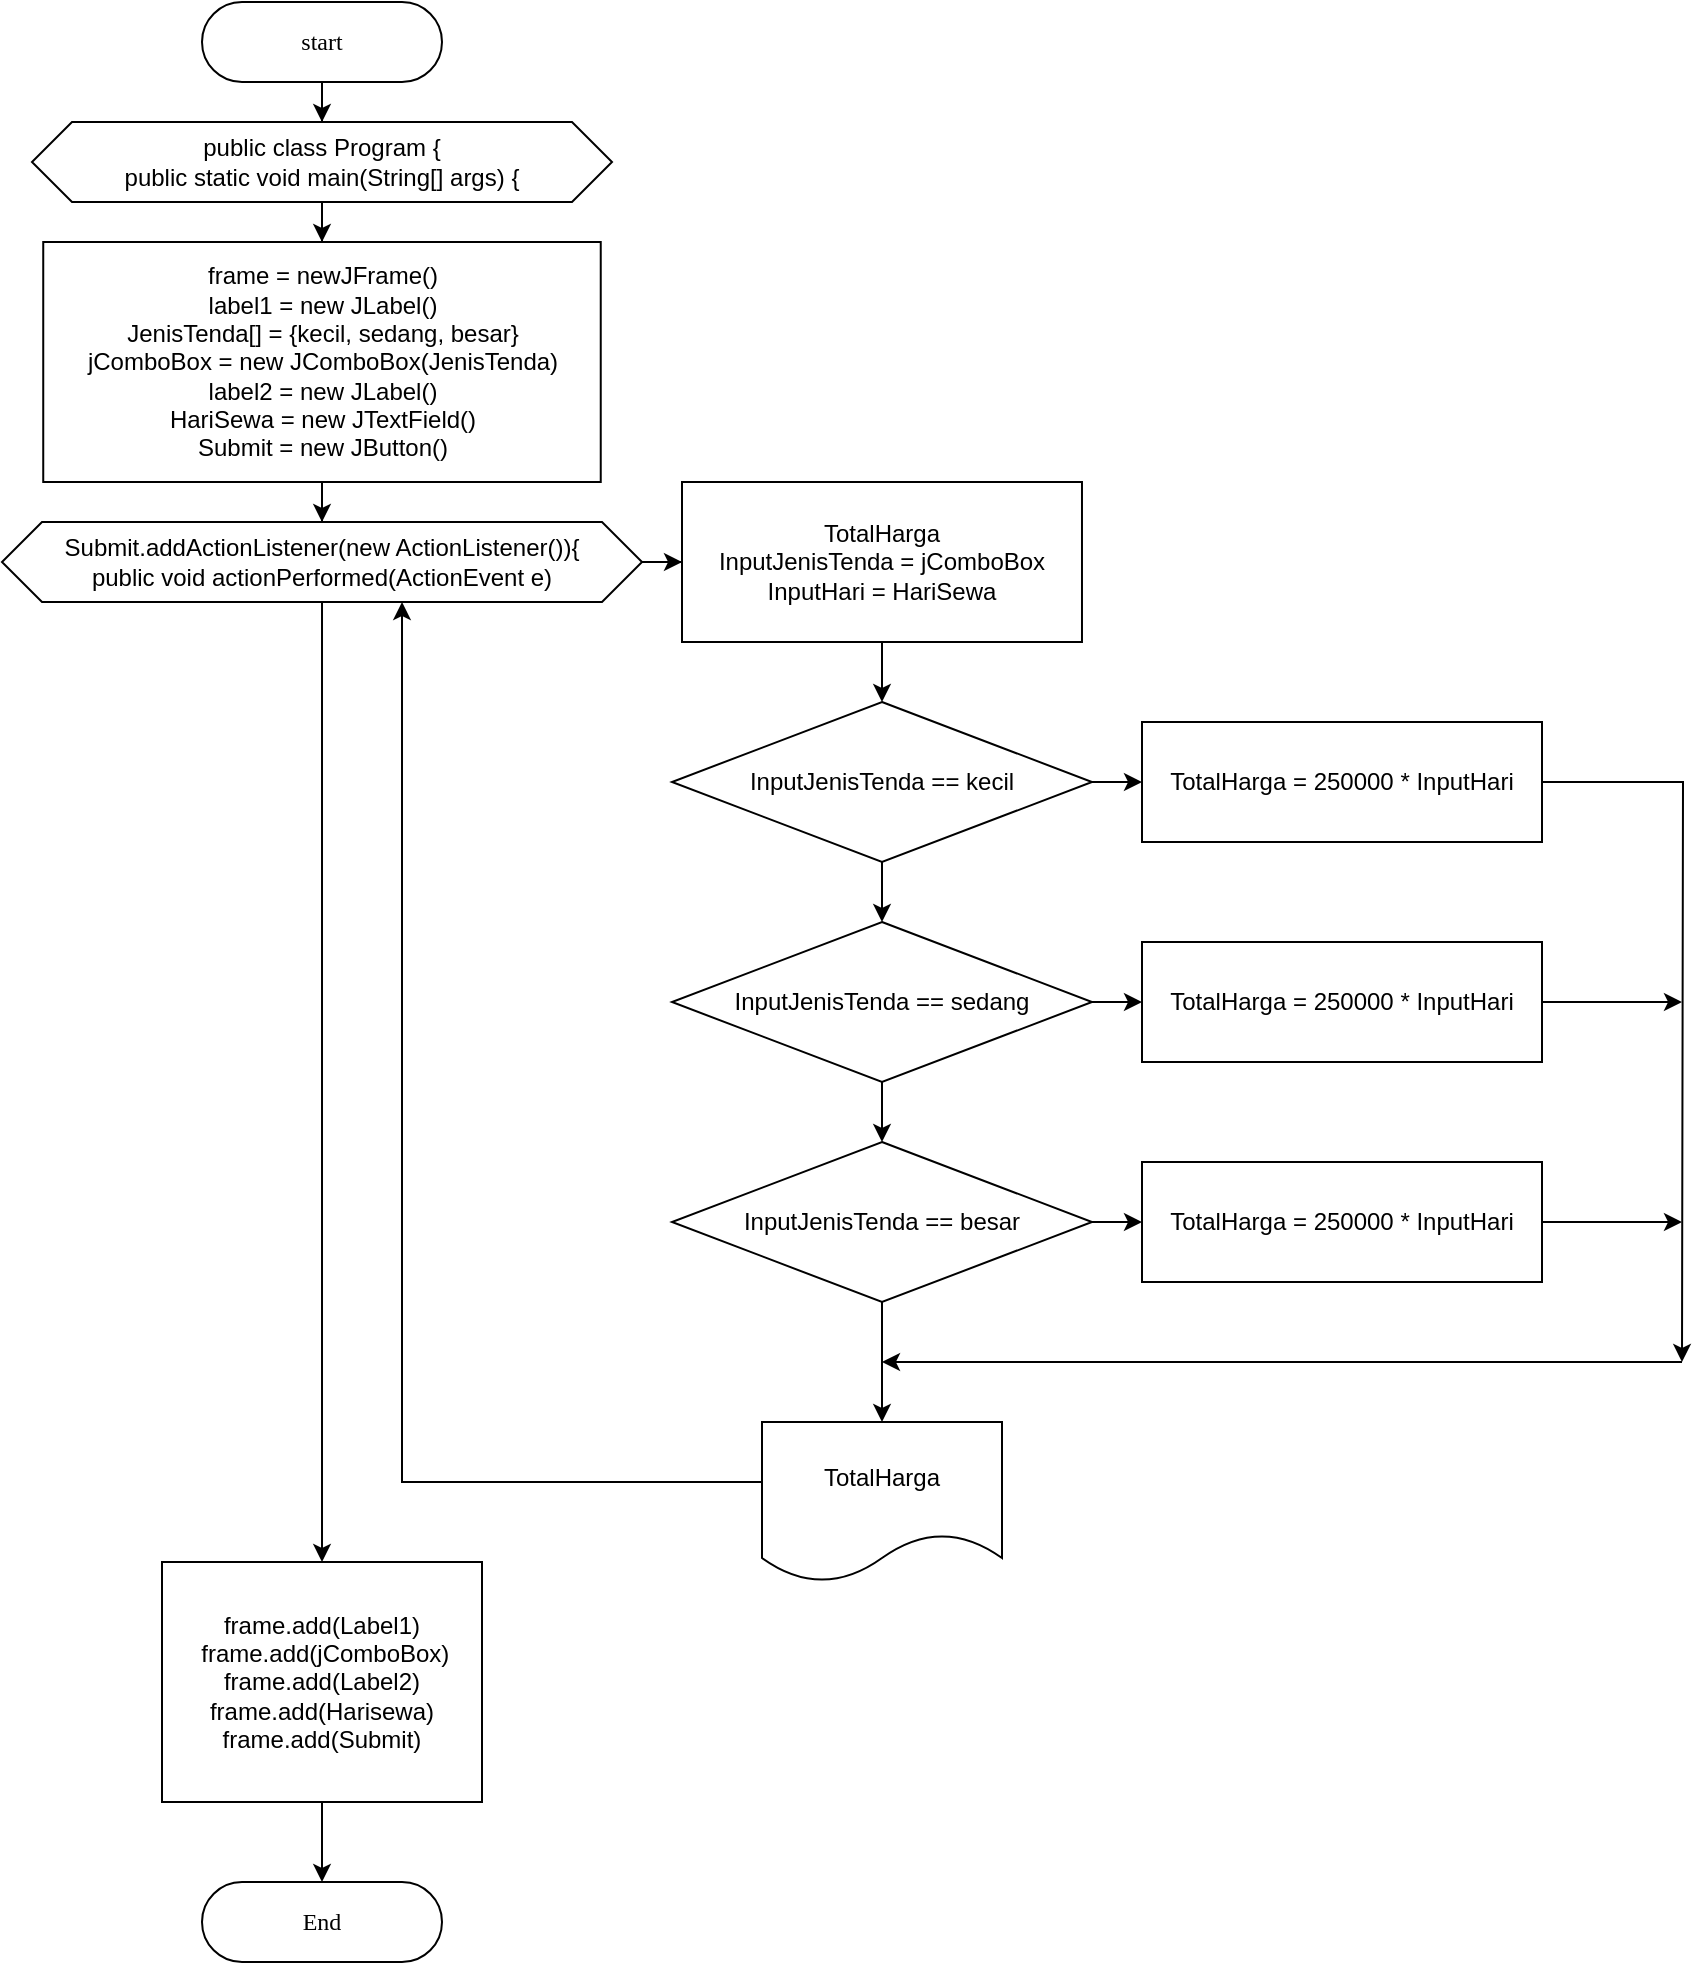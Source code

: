 <mxfile version="19.0.3" type="device"><diagram id="1JBbWbQ0ktAZ-_YAVZZQ" name="Page-1"><mxGraphModel dx="1014" dy="-404" grid="1" gridSize="10" guides="1" tooltips="1" connect="1" arrows="1" fold="1" page="1" pageScale="1" pageWidth="850" pageHeight="1100" math="0" shadow="0"><root><mxCell id="0"/><mxCell id="1" parent="0"/><mxCell id="FdoavFOiVssfKYQqcrNm-88" style="edgeStyle=orthogonalEdgeStyle;rounded=0;orthogonalLoop=1;jettySize=auto;html=1;strokeColor=#000000;fontColor=#000000;" parent="1" source="FdoavFOiVssfKYQqcrNm-7" target="FdoavFOiVssfKYQqcrNm-87" edge="1"><mxGeometry relative="1" as="geometry"/></mxCell><mxCell id="FdoavFOiVssfKYQqcrNm-7" value="&lt;font face=&quot;Lucida Console&quot;&gt;start&lt;/font&gt;" style="rounded=1;whiteSpace=wrap;html=1;arcSize=50;strokeColor=#000000;fontColor=#000000;" parent="1" vertex="1"><mxGeometry x="100" y="1100" width="120" height="40" as="geometry"/></mxCell><mxCell id="8yRHzQZf1_6-Cl5wdkMn-5" value="" style="edgeStyle=orthogonalEdgeStyle;rounded=0;orthogonalLoop=1;jettySize=auto;html=1;fontSize=12;strokeColor=#000000;fontColor=#000000;" edge="1" parent="1" source="FdoavFOiVssfKYQqcrNm-29" target="8yRHzQZf1_6-Cl5wdkMn-4"><mxGeometry relative="1" as="geometry"/></mxCell><mxCell id="FdoavFOiVssfKYQqcrNm-29" value="frame = newJFrame()&lt;br&gt;label1 = new JLabel()&lt;br&gt;JenisTenda[] = {kecil, sedang, besar}&lt;br&gt;jComboBox = new JComboBox(JenisTenda)&lt;br&gt;label2 = new JLabel()&lt;br&gt;HariSewa = new JTextField()&lt;br&gt;Submit = new JButton()" style="whiteSpace=wrap;html=1;strokeColor=#000000;fontColor=#000000;" parent="1" vertex="1"><mxGeometry x="20.62" y="1220" width="278.75" height="120" as="geometry"/></mxCell><mxCell id="8yRHzQZf1_6-Cl5wdkMn-1" style="edgeStyle=orthogonalEdgeStyle;rounded=0;orthogonalLoop=1;jettySize=auto;html=1;fontSize=12;strokeColor=#000000;fontColor=#000000;" edge="1" parent="1" source="FdoavFOiVssfKYQqcrNm-87" target="FdoavFOiVssfKYQqcrNm-29"><mxGeometry relative="1" as="geometry"/></mxCell><mxCell id="FdoavFOiVssfKYQqcrNm-87" value="public class Program {&lt;br&gt;public static void main(String[] args) {" style="shape=hexagon;perimeter=hexagonPerimeter2;whiteSpace=wrap;html=1;fixedSize=1;strokeColor=#000000;fontColor=#000000;" parent="1" vertex="1"><mxGeometry x="15" y="1160" width="290" height="40" as="geometry"/></mxCell><mxCell id="8yRHzQZf1_6-Cl5wdkMn-7" value="" style="edgeStyle=orthogonalEdgeStyle;rounded=0;orthogonalLoop=1;jettySize=auto;html=1;fontSize=12;strokeColor=#000000;fontColor=#000000;" edge="1" parent="1" source="8yRHzQZf1_6-Cl5wdkMn-4" target="8yRHzQZf1_6-Cl5wdkMn-6"><mxGeometry relative="1" as="geometry"/></mxCell><mxCell id="8yRHzQZf1_6-Cl5wdkMn-33" style="edgeStyle=orthogonalEdgeStyle;rounded=0;orthogonalLoop=1;jettySize=auto;html=1;fontSize=12;strokeColor=#000000;fontColor=#000000;" edge="1" parent="1" source="8yRHzQZf1_6-Cl5wdkMn-4" target="8yRHzQZf1_6-Cl5wdkMn-34"><mxGeometry relative="1" as="geometry"><mxPoint x="160" y="2020" as="targetPoint"/></mxGeometry></mxCell><mxCell id="8yRHzQZf1_6-Cl5wdkMn-4" value="Submit.addActionListener(new ActionListener()){&lt;br&gt;public void actionPerformed(ActionEvent e)" style="shape=hexagon;perimeter=hexagonPerimeter2;whiteSpace=wrap;html=1;fixedSize=1;strokeColor=#000000;fontColor=#000000;" vertex="1" parent="1"><mxGeometry y="1360" width="320.01" height="40" as="geometry"/></mxCell><mxCell id="8yRHzQZf1_6-Cl5wdkMn-9" value="" style="edgeStyle=orthogonalEdgeStyle;rounded=0;orthogonalLoop=1;jettySize=auto;html=1;fontSize=12;strokeColor=#000000;fontColor=#000000;" edge="1" parent="1" source="8yRHzQZf1_6-Cl5wdkMn-6" target="8yRHzQZf1_6-Cl5wdkMn-8"><mxGeometry relative="1" as="geometry"/></mxCell><mxCell id="8yRHzQZf1_6-Cl5wdkMn-6" value="TotalHarga&lt;br&gt;InputJenisTenda = jComboBox&lt;br&gt;InputHari = HariSewa" style="whiteSpace=wrap;html=1;strokeColor=#000000;fontColor=#000000;" vertex="1" parent="1"><mxGeometry x="340" y="1340" width="199.99" height="80" as="geometry"/></mxCell><mxCell id="8yRHzQZf1_6-Cl5wdkMn-12" style="edgeStyle=orthogonalEdgeStyle;rounded=0;orthogonalLoop=1;jettySize=auto;html=1;fontSize=12;strokeColor=#000000;fontColor=#000000;" edge="1" parent="1" source="8yRHzQZf1_6-Cl5wdkMn-8" target="8yRHzQZf1_6-Cl5wdkMn-10"><mxGeometry relative="1" as="geometry"/></mxCell><mxCell id="8yRHzQZf1_6-Cl5wdkMn-15" value="" style="edgeStyle=orthogonalEdgeStyle;rounded=0;orthogonalLoop=1;jettySize=auto;html=1;fontSize=12;strokeColor=#000000;fontColor=#000000;" edge="1" parent="1" source="8yRHzQZf1_6-Cl5wdkMn-8" target="8yRHzQZf1_6-Cl5wdkMn-14"><mxGeometry relative="1" as="geometry"/></mxCell><mxCell id="8yRHzQZf1_6-Cl5wdkMn-8" value="InputJenisTenda == kecil" style="rhombus;whiteSpace=wrap;html=1;strokeColor=#000000;fontColor=#000000;" vertex="1" parent="1"><mxGeometry x="335" y="1450" width="210" height="80" as="geometry"/></mxCell><mxCell id="8yRHzQZf1_6-Cl5wdkMn-13" style="edgeStyle=orthogonalEdgeStyle;rounded=0;orthogonalLoop=1;jettySize=auto;html=1;fontSize=12;strokeColor=#000000;fontColor=#000000;" edge="1" parent="1" source="8yRHzQZf1_6-Cl5wdkMn-10" target="8yRHzQZf1_6-Cl5wdkMn-11"><mxGeometry relative="1" as="geometry"/></mxCell><mxCell id="8yRHzQZf1_6-Cl5wdkMn-24" style="edgeStyle=orthogonalEdgeStyle;rounded=0;orthogonalLoop=1;jettySize=auto;html=1;fontSize=12;strokeColor=#000000;fontColor=#000000;" edge="1" parent="1" source="8yRHzQZf1_6-Cl5wdkMn-10" target="8yRHzQZf1_6-Cl5wdkMn-22"><mxGeometry relative="1" as="geometry"/></mxCell><mxCell id="8yRHzQZf1_6-Cl5wdkMn-10" value="InputJenisTenda == sedang" style="rhombus;whiteSpace=wrap;html=1;strokeColor=#000000;fontColor=#000000;" vertex="1" parent="1"><mxGeometry x="335" y="1560" width="210" height="80" as="geometry"/></mxCell><mxCell id="8yRHzQZf1_6-Cl5wdkMn-25" style="edgeStyle=orthogonalEdgeStyle;rounded=0;orthogonalLoop=1;jettySize=auto;html=1;fontSize=12;strokeColor=#000000;fontColor=#000000;" edge="1" parent="1" source="8yRHzQZf1_6-Cl5wdkMn-11" target="8yRHzQZf1_6-Cl5wdkMn-23"><mxGeometry relative="1" as="geometry"/></mxCell><mxCell id="8yRHzQZf1_6-Cl5wdkMn-27" value="" style="edgeStyle=orthogonalEdgeStyle;rounded=0;orthogonalLoop=1;jettySize=auto;html=1;fontSize=12;strokeColor=#000000;fontColor=#000000;" edge="1" parent="1" source="8yRHzQZf1_6-Cl5wdkMn-11" target="8yRHzQZf1_6-Cl5wdkMn-26"><mxGeometry relative="1" as="geometry"/></mxCell><mxCell id="8yRHzQZf1_6-Cl5wdkMn-11" value="InputJenisTenda == besar" style="rhombus;whiteSpace=wrap;html=1;strokeColor=#000000;fontColor=#000000;" vertex="1" parent="1"><mxGeometry x="335" y="1670" width="210" height="80" as="geometry"/></mxCell><mxCell id="8yRHzQZf1_6-Cl5wdkMn-28" style="edgeStyle=orthogonalEdgeStyle;rounded=0;orthogonalLoop=1;jettySize=auto;html=1;fontSize=12;strokeColor=#000000;fontColor=#000000;" edge="1" parent="1" source="8yRHzQZf1_6-Cl5wdkMn-14"><mxGeometry relative="1" as="geometry"><mxPoint x="840" y="1780" as="targetPoint"/></mxGeometry></mxCell><mxCell id="8yRHzQZf1_6-Cl5wdkMn-14" value="TotalHarga = 250000 * InputHari" style="whiteSpace=wrap;html=1;strokeColor=#000000;fontColor=#000000;" vertex="1" parent="1"><mxGeometry x="570" y="1460" width="200" height="60" as="geometry"/></mxCell><mxCell id="8yRHzQZf1_6-Cl5wdkMn-29" style="edgeStyle=orthogonalEdgeStyle;rounded=0;orthogonalLoop=1;jettySize=auto;html=1;fontSize=12;strokeColor=#000000;fontColor=#000000;" edge="1" parent="1" source="8yRHzQZf1_6-Cl5wdkMn-22"><mxGeometry relative="1" as="geometry"><mxPoint x="840.0" y="1600" as="targetPoint"/></mxGeometry></mxCell><mxCell id="8yRHzQZf1_6-Cl5wdkMn-22" value="TotalHarga = 250000 * InputHari" style="whiteSpace=wrap;html=1;strokeColor=#000000;fontColor=#000000;" vertex="1" parent="1"><mxGeometry x="570" y="1570" width="200" height="60" as="geometry"/></mxCell><mxCell id="8yRHzQZf1_6-Cl5wdkMn-30" style="edgeStyle=orthogonalEdgeStyle;rounded=0;orthogonalLoop=1;jettySize=auto;html=1;fontSize=12;strokeColor=#000000;fontColor=#000000;" edge="1" parent="1" source="8yRHzQZf1_6-Cl5wdkMn-23"><mxGeometry relative="1" as="geometry"><mxPoint x="840.0" y="1710" as="targetPoint"/></mxGeometry></mxCell><mxCell id="8yRHzQZf1_6-Cl5wdkMn-23" value="TotalHarga = 250000 * InputHari" style="whiteSpace=wrap;html=1;strokeColor=#000000;fontColor=#000000;" vertex="1" parent="1"><mxGeometry x="570" y="1680" width="200" height="60" as="geometry"/></mxCell><mxCell id="8yRHzQZf1_6-Cl5wdkMn-32" style="edgeStyle=orthogonalEdgeStyle;rounded=0;orthogonalLoop=1;jettySize=auto;html=1;entryX=0.625;entryY=1;entryDx=0;entryDy=0;fontSize=12;strokeColor=#000000;fontColor=#000000;" edge="1" parent="1" source="8yRHzQZf1_6-Cl5wdkMn-26" target="8yRHzQZf1_6-Cl5wdkMn-4"><mxGeometry relative="1" as="geometry"><Array as="points"><mxPoint x="200" y="1840"/></Array></mxGeometry></mxCell><mxCell id="8yRHzQZf1_6-Cl5wdkMn-26" value="TotalHarga" style="shape=document;whiteSpace=wrap;html=1;boundedLbl=1;strokeColor=#000000;fontColor=#000000;" vertex="1" parent="1"><mxGeometry x="380" y="1810" width="120" height="80" as="geometry"/></mxCell><mxCell id="8yRHzQZf1_6-Cl5wdkMn-31" value="" style="endArrow=classic;html=1;rounded=0;fontSize=12;strokeColor=#000000;fontColor=#000000;" edge="1" parent="1"><mxGeometry width="50" height="50" relative="1" as="geometry"><mxPoint x="840" y="1780" as="sourcePoint"/><mxPoint x="439.99" y="1780" as="targetPoint"/></mxGeometry></mxCell><mxCell id="8yRHzQZf1_6-Cl5wdkMn-38" style="edgeStyle=orthogonalEdgeStyle;rounded=0;orthogonalLoop=1;jettySize=auto;html=1;fontSize=12;strokeColor=#000000;fontColor=#000000;" edge="1" parent="1" source="8yRHzQZf1_6-Cl5wdkMn-34" target="8yRHzQZf1_6-Cl5wdkMn-37"><mxGeometry relative="1" as="geometry"/></mxCell><mxCell id="8yRHzQZf1_6-Cl5wdkMn-34" value="frame.add(Label1)&lt;br&gt;&amp;nbsp;frame.add(jComboBox)&lt;br&gt;frame.add(Label2)&lt;br&gt;frame.add(Harisewa)&lt;br&gt;frame.add(Submit)" style="rounded=0;whiteSpace=wrap;html=1;fontSize=12;strokeColor=#000000;fontColor=#000000;" vertex="1" parent="1"><mxGeometry x="80" y="1880" width="160" height="120" as="geometry"/></mxCell><mxCell id="8yRHzQZf1_6-Cl5wdkMn-37" value="&lt;font face=&quot;Lucida Console&quot;&gt;End&lt;/font&gt;" style="rounded=1;whiteSpace=wrap;html=1;arcSize=50;strokeColor=#000000;fontColor=#000000;" vertex="1" parent="1"><mxGeometry x="100" y="2040" width="120" height="40" as="geometry"/></mxCell></root></mxGraphModel></diagram></mxfile>
